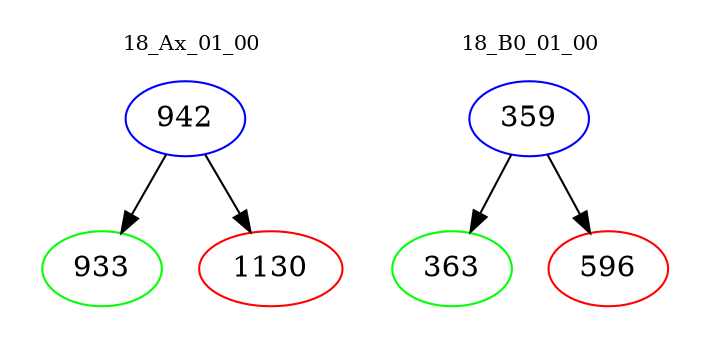 digraph{
subgraph cluster_0 {
color = white
label = "18_Ax_01_00";
fontsize=10;
T0_942 [label="942", color="blue"]
T0_942 -> T0_933 [color="black"]
T0_933 [label="933", color="green"]
T0_942 -> T0_1130 [color="black"]
T0_1130 [label="1130", color="red"]
}
subgraph cluster_1 {
color = white
label = "18_B0_01_00";
fontsize=10;
T1_359 [label="359", color="blue"]
T1_359 -> T1_363 [color="black"]
T1_363 [label="363", color="green"]
T1_359 -> T1_596 [color="black"]
T1_596 [label="596", color="red"]
}
}
